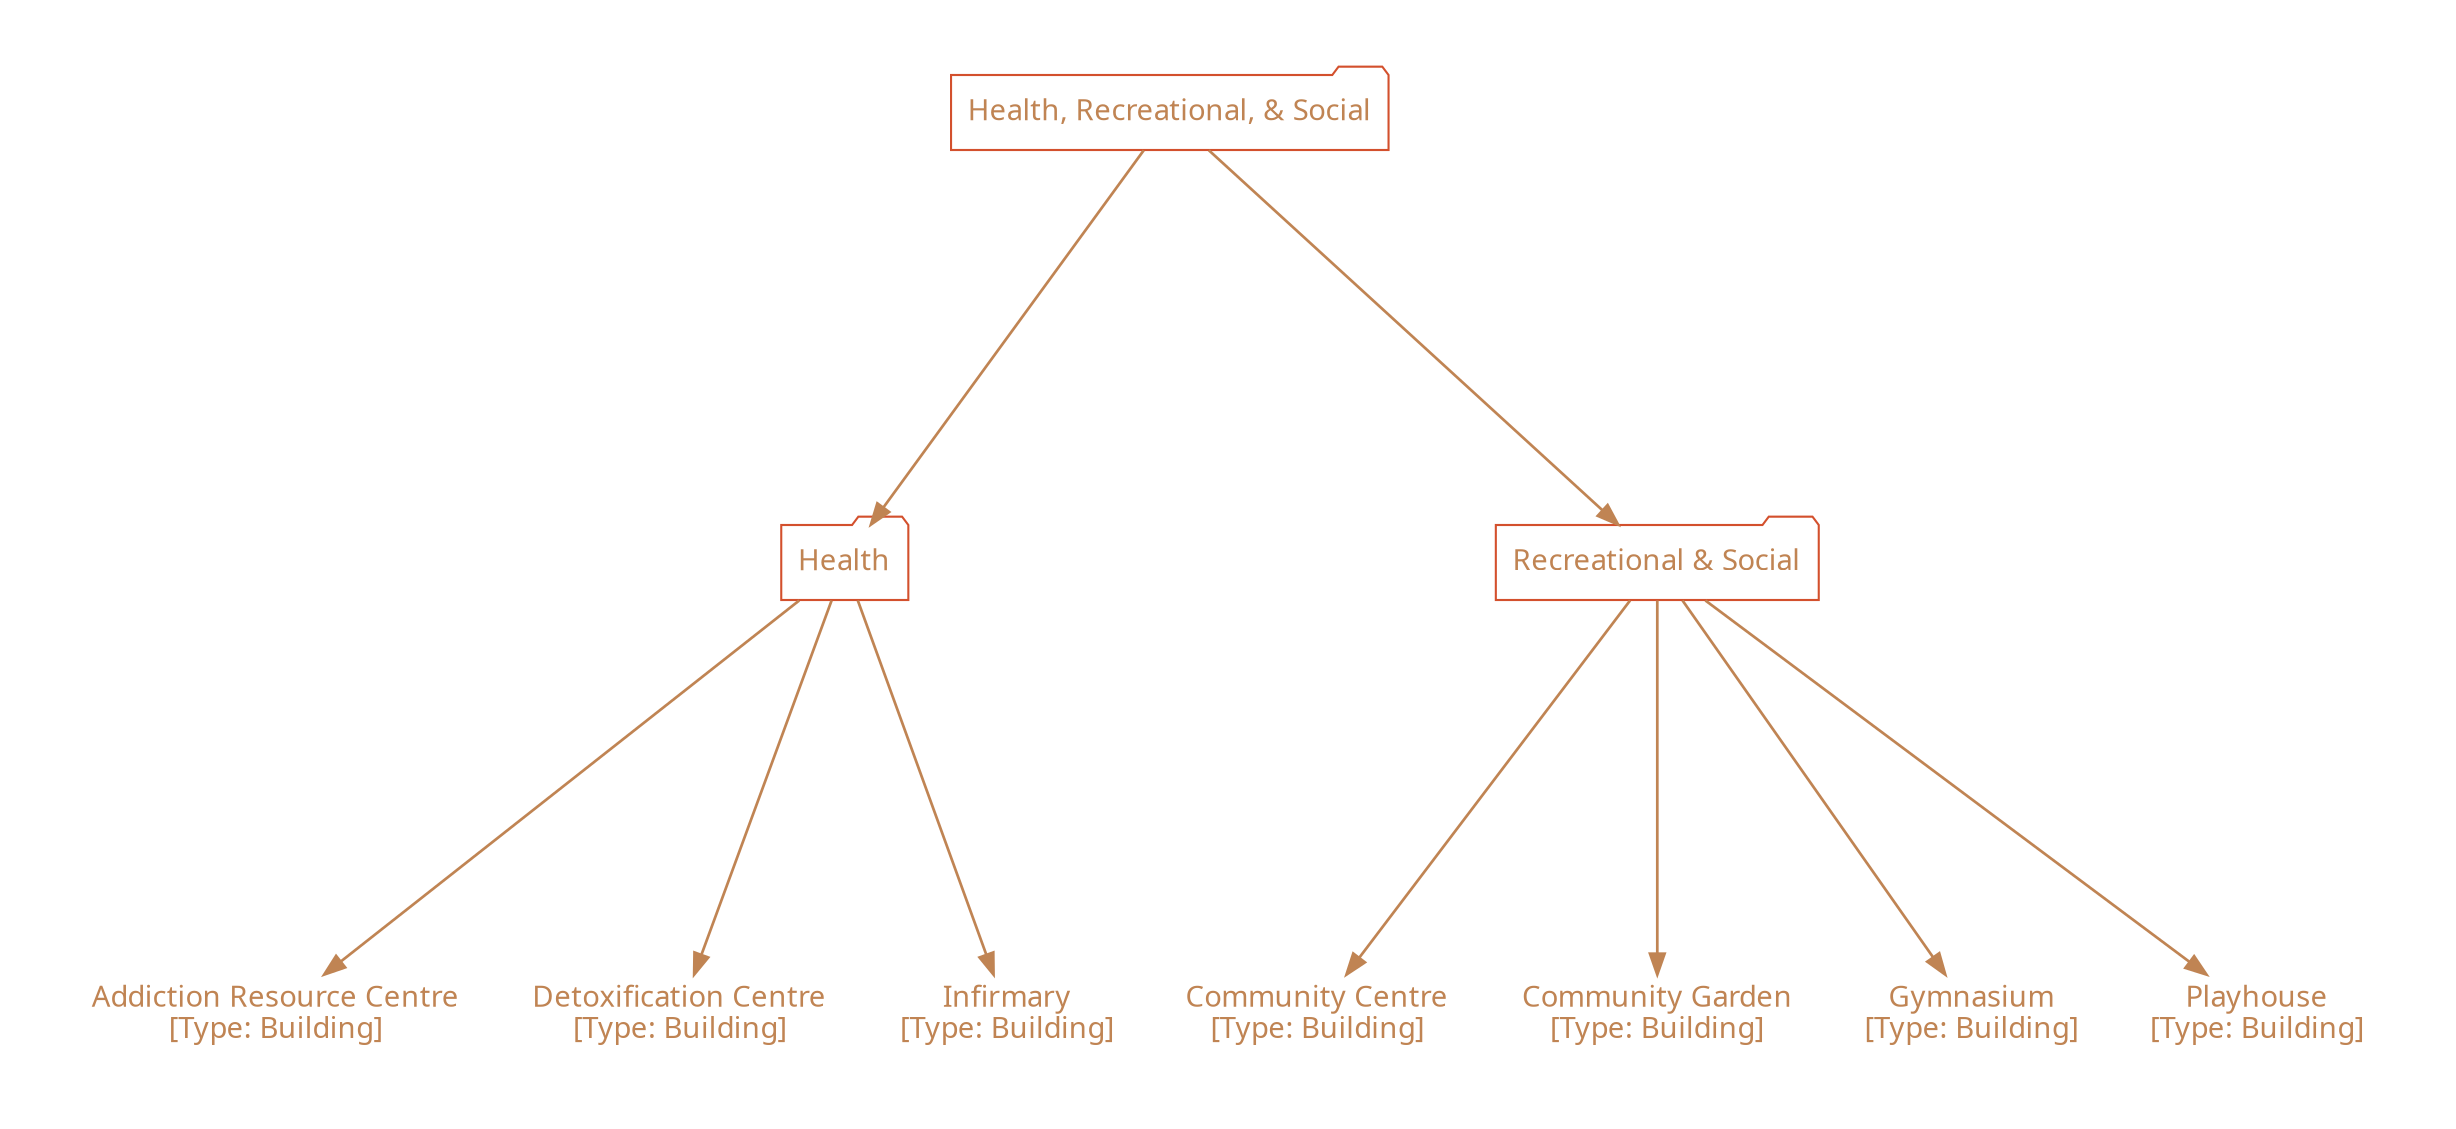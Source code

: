 /*
  This is part of the Avaneya Project Crew Handbook.
  Copyright (C) 2010, 2011, 2012
    Cartesian Theatre.
  See the file License for copying conditions.
  
  To manually compile:
      $ sudo aptitude install graphviz
      $ twopi -Tpdf Units_User_Basic_Health_Recreational_and_Social.twopi.gv -o Units_User_Basic_Health_Recreational_and_Social.pdf
*/

digraph Units_User_Basic_Health_Recreational_and_Social
{
    // Graph attributes...
	bgcolor="transparent";
	margin="0";
	ratio="auto";
    ranksep="2.5";
    pad="0.5,0.5";
    compound="true";
    overlap="vpsc";
    root="Health, Recreational, & Social";

	// Node attributes...
	node[color="#d3502dff"];
	node[fillcolor="gray10"];
    node[fontcolor="#c08453ff"];
    node[fontname="Ubuntu"];
    node[shape="none"]
	
	// Edge attributes...
	edge[color="#c08453ff"];
	edge[penwidth="1.3"];

    // Units...
    "Addiction Resource Centre"[label="Addiction Resource Centre\n[Type: Building]"];
    "Community Centre"[label="Community Centre\n[Type: Building]"];
    "Community Garden"[label="Community Garden\n[Type: Building]"];
    "Detoxification Centre"[label="Detoxification Centre\n[Type: Building]"];
    "Gymnasium"[label="Gymnasium\n[Type: Building]"];
    "Infirmary"[label="Infirmary\n[Type: Building]"];
    "Playhouse"[label="Playhouse\n[Type: Building]"];

    // Categorical relations, but not build dependencies...
    "Health, Recreational, & Social"[shape="folder"];
        "Health"[shape="folder"];
        "Health, Recreational, & Social" -> "Health";
            "Health" -> "Addiction Resource Centre";
            "Health" -> "Detoxification Centre";
            "Health" -> "Infirmary";
        "Recreational & Social"[shape="folder"];
        "Health, Recreational, & Social" -> "Recreational & Social";
            "Recreational & Social" -> "Community Centre";
            "Recreational & Social" -> "Community Garden";
            "Recreational & Social" -> "Gymnasium";
            "Recreational & Social" -> "Playhouse";
}

